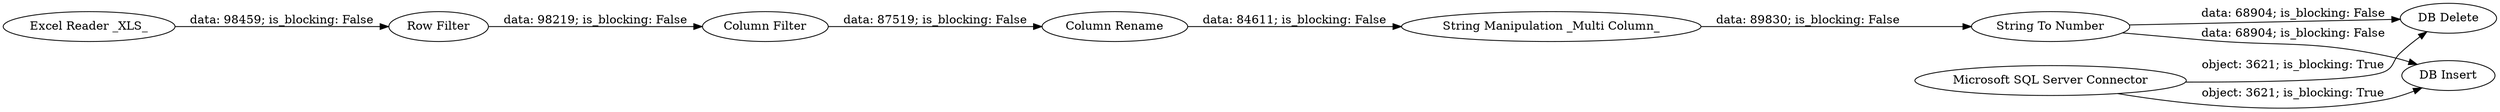 digraph {
	"-3920154165521302303_2" [label="Row Filter"]
	"-3920154165521302303_9" [label="Column Filter"]
	"-3920154165521302303_12" [label="String Manipulation _Multi Column_"]
	"-3920154165521302303_8" [label="DB Delete"]
	"-3920154165521302303_1" [label="Excel Reader _XLS_"]
	"-3920154165521302303_6" [label="String To Number"]
	"-3920154165521302303_3" [label="Microsoft SQL Server Connector"]
	"-3920154165521302303_7" [label="DB Insert"]
	"-3920154165521302303_5" [label="Column Rename"]
	"-3920154165521302303_2" -> "-3920154165521302303_9" [label="data: 98219; is_blocking: False"]
	"-3920154165521302303_5" -> "-3920154165521302303_12" [label="data: 84611; is_blocking: False"]
	"-3920154165521302303_3" -> "-3920154165521302303_7" [label="object: 3621; is_blocking: True"]
	"-3920154165521302303_3" -> "-3920154165521302303_8" [label="object: 3621; is_blocking: True"]
	"-3920154165521302303_6" -> "-3920154165521302303_7" [label="data: 68904; is_blocking: False"]
	"-3920154165521302303_12" -> "-3920154165521302303_6" [label="data: 89830; is_blocking: False"]
	"-3920154165521302303_1" -> "-3920154165521302303_2" [label="data: 98459; is_blocking: False"]
	"-3920154165521302303_6" -> "-3920154165521302303_8" [label="data: 68904; is_blocking: False"]
	"-3920154165521302303_9" -> "-3920154165521302303_5" [label="data: 87519; is_blocking: False"]
	rankdir=LR
}
